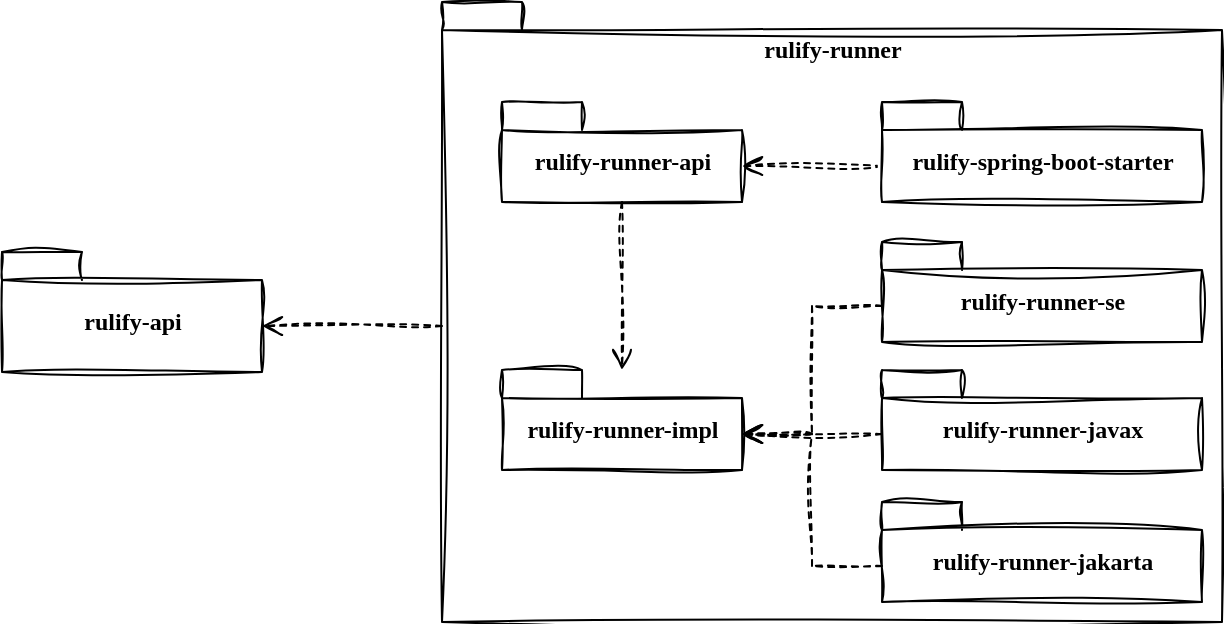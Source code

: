 <mxfile version="20.7.4" type="device"><diagram id="M7qQ0VNoWJAaSqxyrTfb" name="Page-1"><mxGraphModel dx="1230" dy="1195" grid="1" gridSize="10" guides="1" tooltips="1" connect="1" arrows="1" fold="1" page="1" pageScale="1" pageWidth="1169" pageHeight="827" math="0" shadow="0"><root><mxCell id="0"/><mxCell id="1" parent="0"/><mxCell id="qMQ13104E__pTxWAiCO1-1" value="rulify-api" style="shape=folder;fontStyle=1;spacingTop=10;tabWidth=40;tabHeight=14;tabPosition=left;html=1;sketch=1;curveFitting=1;jiggle=2;fontFamily=Comic Sans MS;" vertex="1" parent="1"><mxGeometry x="350" y="305" width="130" height="60" as="geometry"/></mxCell><mxCell id="qMQ13104E__pTxWAiCO1-16" value="" style="edgeStyle=orthogonalEdgeStyle;rounded=0;orthogonalLoop=1;jettySize=auto;html=1;exitX=0;exitY=0;exitDx=0;exitDy=162;exitPerimeter=0;entryX=0;entryY=0;entryDx=130;entryDy=37;entryPerimeter=0;dashed=1;endArrow=open;endFill=0;endSize=8;sketch=1;curveFitting=1;jiggle=2;fontFamily=Comic Sans MS;" edge="1" parent="1" source="qMQ13104E__pTxWAiCO1-2" target="qMQ13104E__pTxWAiCO1-1"><mxGeometry relative="1" as="geometry"/></mxCell><mxCell id="qMQ13104E__pTxWAiCO1-2" value="rulify-runner" style="shape=folder;fontStyle=1;spacingTop=10;tabWidth=40;tabHeight=14;tabPosition=left;html=1;verticalAlign=top;sketch=1;curveFitting=1;jiggle=2;fontFamily=Comic Sans MS;" vertex="1" parent="1"><mxGeometry x="570" y="180" width="390" height="310" as="geometry"/></mxCell><mxCell id="qMQ13104E__pTxWAiCO1-21" style="edgeStyle=orthogonalEdgeStyle;rounded=0;orthogonalLoop=1;jettySize=auto;html=1;exitX=0.5;exitY=1;exitDx=0;exitDy=0;exitPerimeter=0;dashed=1;endArrow=open;endFill=0;endSize=8;sketch=1;curveFitting=1;jiggle=2;fontFamily=Comic Sans MS;" edge="1" parent="1" source="qMQ13104E__pTxWAiCO1-3" target="qMQ13104E__pTxWAiCO1-5"><mxGeometry relative="1" as="geometry"/></mxCell><mxCell id="qMQ13104E__pTxWAiCO1-3" value="rulify-runner-api" style="shape=folder;fontStyle=1;spacingTop=10;tabWidth=40;tabHeight=14;tabPosition=left;html=1;sketch=1;curveFitting=1;jiggle=2;fontFamily=Comic Sans MS;" vertex="1" parent="1"><mxGeometry x="600" y="230" width="120" height="50" as="geometry"/></mxCell><mxCell id="qMQ13104E__pTxWAiCO1-5" value="rulify-runner-impl" style="shape=folder;fontStyle=1;spacingTop=10;tabWidth=40;tabHeight=14;tabPosition=left;html=1;sketch=1;curveFitting=1;jiggle=2;fontFamily=Comic Sans MS;" vertex="1" parent="1"><mxGeometry x="600" y="364" width="120" height="50" as="geometry"/></mxCell><mxCell id="qMQ13104E__pTxWAiCO1-22" style="edgeStyle=orthogonalEdgeStyle;rounded=0;orthogonalLoop=1;jettySize=auto;html=1;exitX=0;exitY=0;exitDx=0;exitDy=32;exitPerimeter=0;entryX=0;entryY=0;entryDx=120;entryDy=32;entryPerimeter=0;dashed=1;endArrow=open;endFill=0;endSize=8;sketch=1;curveFitting=1;jiggle=2;fontFamily=Comic Sans MS;" edge="1" parent="1" source="qMQ13104E__pTxWAiCO1-7" target="qMQ13104E__pTxWAiCO1-3"><mxGeometry relative="1" as="geometry"/></mxCell><mxCell id="qMQ13104E__pTxWAiCO1-7" value="rulify-spring-boot-starter" style="shape=folder;fontStyle=1;spacingTop=10;tabWidth=40;tabHeight=14;tabPosition=left;html=1;sketch=1;curveFitting=1;jiggle=2;fontFamily=Comic Sans MS;" vertex="1" parent="1"><mxGeometry x="790" y="230" width="160" height="50" as="geometry"/></mxCell><mxCell id="qMQ13104E__pTxWAiCO1-20" style="edgeStyle=orthogonalEdgeStyle;rounded=0;orthogonalLoop=1;jettySize=auto;html=1;exitX=0;exitY=0;exitDx=0;exitDy=32;exitPerimeter=0;entryX=0;entryY=0;entryDx=120;entryDy=32;entryPerimeter=0;dashed=1;endArrow=open;endFill=0;endSize=8;sketch=1;curveFitting=1;jiggle=2;fontFamily=Comic Sans MS;" edge="1" parent="1" source="qMQ13104E__pTxWAiCO1-8" target="qMQ13104E__pTxWAiCO1-5"><mxGeometry relative="1" as="geometry"/></mxCell><mxCell id="qMQ13104E__pTxWAiCO1-8" value="rulify-runner-se" style="shape=folder;fontStyle=1;spacingTop=10;tabWidth=40;tabHeight=14;tabPosition=left;html=1;sketch=1;curveFitting=1;jiggle=2;fontFamily=Comic Sans MS;" vertex="1" parent="1"><mxGeometry x="790" y="300" width="160" height="50" as="geometry"/></mxCell><mxCell id="qMQ13104E__pTxWAiCO1-19" style="edgeStyle=orthogonalEdgeStyle;rounded=0;orthogonalLoop=1;jettySize=auto;html=1;exitX=0;exitY=0;exitDx=0;exitDy=32;exitPerimeter=0;dashed=1;endArrow=open;endFill=0;endSize=8;entryX=0;entryY=0;entryDx=120;entryDy=32;entryPerimeter=0;sketch=1;curveFitting=1;jiggle=2;fontFamily=Comic Sans MS;" edge="1" parent="1" source="qMQ13104E__pTxWAiCO1-9" target="qMQ13104E__pTxWAiCO1-5"><mxGeometry relative="1" as="geometry"/></mxCell><mxCell id="qMQ13104E__pTxWAiCO1-9" value="rulify-runner-javax" style="shape=folder;fontStyle=1;spacingTop=10;tabWidth=40;tabHeight=14;tabPosition=left;html=1;sketch=1;curveFitting=1;jiggle=2;fontFamily=Comic Sans MS;" vertex="1" parent="1"><mxGeometry x="790" y="364" width="160" height="50" as="geometry"/></mxCell><mxCell id="qMQ13104E__pTxWAiCO1-18" style="edgeStyle=orthogonalEdgeStyle;rounded=0;orthogonalLoop=1;jettySize=auto;html=1;exitX=0;exitY=0;exitDx=0;exitDy=32;exitPerimeter=0;entryX=0;entryY=0;entryDx=120;entryDy=32;entryPerimeter=0;dashed=1;endArrow=open;endFill=0;endSize=8;sketch=1;curveFitting=1;jiggle=2;fontFamily=Comic Sans MS;" edge="1" parent="1" source="qMQ13104E__pTxWAiCO1-10" target="qMQ13104E__pTxWAiCO1-5"><mxGeometry relative="1" as="geometry"/></mxCell><mxCell id="qMQ13104E__pTxWAiCO1-10" value="rulify-runner-jakarta" style="shape=folder;fontStyle=1;spacingTop=10;tabWidth=40;tabHeight=14;tabPosition=left;html=1;sketch=1;curveFitting=1;jiggle=2;fontFamily=Comic Sans MS;" vertex="1" parent="1"><mxGeometry x="790" y="430" width="160" height="50" as="geometry"/></mxCell></root></mxGraphModel></diagram></mxfile>